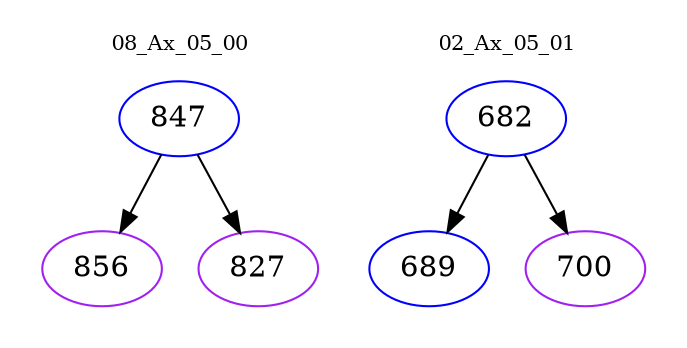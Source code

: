 digraph{
subgraph cluster_0 {
color = white
label = "08_Ax_05_00";
fontsize=10;
T0_847 [label="847", color="blue"]
T0_847 -> T0_856 [color="black"]
T0_856 [label="856", color="purple"]
T0_847 -> T0_827 [color="black"]
T0_827 [label="827", color="purple"]
}
subgraph cluster_1 {
color = white
label = "02_Ax_05_01";
fontsize=10;
T1_682 [label="682", color="blue"]
T1_682 -> T1_689 [color="black"]
T1_689 [label="689", color="blue"]
T1_682 -> T1_700 [color="black"]
T1_700 [label="700", color="purple"]
}
}
